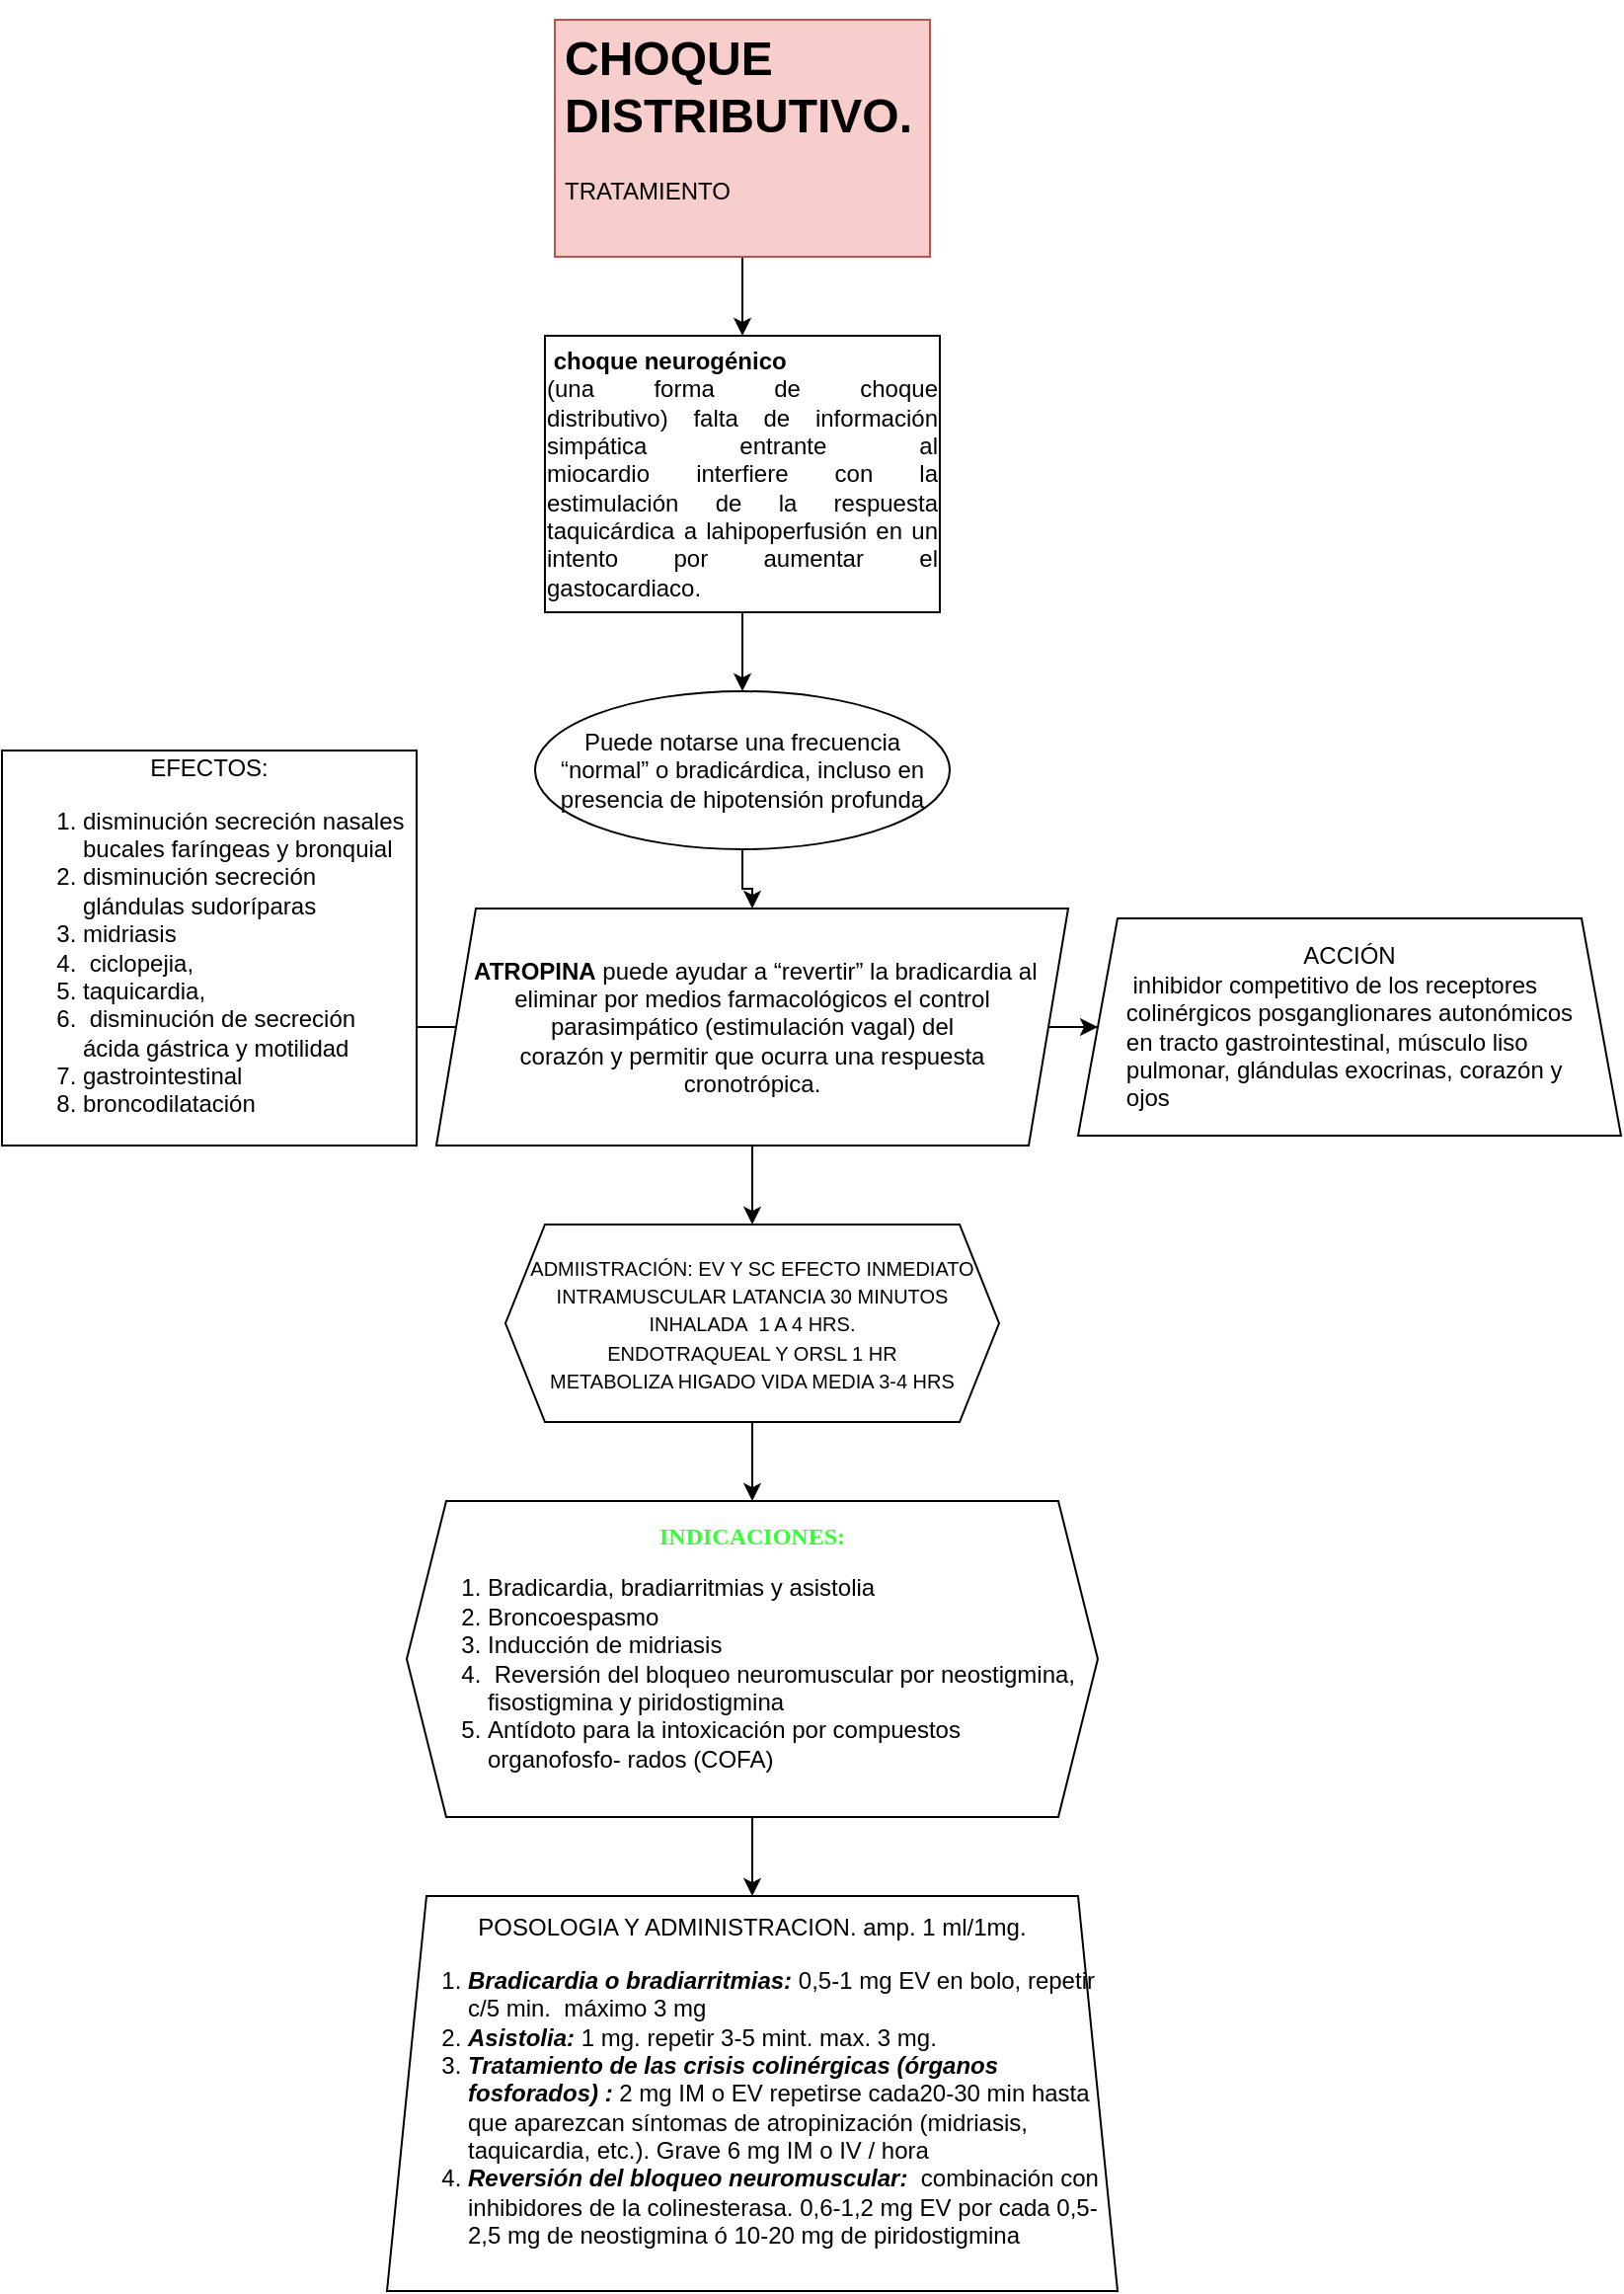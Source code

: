<mxfile version="14.9.3" type="github"><diagram id="zSH6PqrhkxZ59juPt8eV" name="Page-1"><mxGraphModel dx="1695" dy="537" grid="1" gridSize="10" guides="1" tooltips="1" connect="1" arrows="1" fold="1" page="1" pageScale="1" pageWidth="827" pageHeight="1169" math="0" shadow="0"><root><mxCell id="0"/><mxCell id="1" parent="0"/><mxCell id="kWgAWrhs7YiOHanZE00N-3" value="" style="edgeStyle=orthogonalEdgeStyle;rounded=0;orthogonalLoop=1;jettySize=auto;html=1;" parent="1" source="kWgAWrhs7YiOHanZE00N-1" target="kWgAWrhs7YiOHanZE00N-2" edge="1"><mxGeometry relative="1" as="geometry"/></mxCell><mxCell id="kWgAWrhs7YiOHanZE00N-1" value="&lt;h1&gt;CHOQUE DISTRIBUTIVO.&lt;/h1&gt;&lt;p&gt;TRATAMIENTO&lt;/p&gt;" style="text;html=1;strokeColor=#b85450;fillColor=#f8cecc;spacing=5;spacingTop=-20;whiteSpace=wrap;overflow=hidden;rounded=0;" parent="1" vertex="1"><mxGeometry x="-540" y="10" width="190" height="120" as="geometry"/></mxCell><mxCell id="kWgAWrhs7YiOHanZE00N-7" value="" style="edgeStyle=orthogonalEdgeStyle;rounded=0;orthogonalLoop=1;jettySize=auto;html=1;" parent="1" source="kWgAWrhs7YiOHanZE00N-2" target="kWgAWrhs7YiOHanZE00N-6" edge="1"><mxGeometry relative="1" as="geometry"/></mxCell><mxCell id="kWgAWrhs7YiOHanZE00N-2" value="&lt;div style=&quot;text-align: justify&quot;&gt;&lt;b&gt;&amp;nbsp;choque neurogénico&lt;/b&gt;&lt;span&gt;&amp;nbsp;&lt;/span&gt;&lt;/div&gt;&lt;div style=&quot;text-align: justify&quot;&gt;&lt;span&gt;(una forma de choque distributivo)&lt;/span&gt;&lt;span&gt;&amp;nbsp;falta de información simpática entrante al miocardio&amp;nbsp;&lt;/span&gt;&lt;span&gt;interfi&lt;/span&gt;&lt;span&gt;ere con la estimulación de la respuesta taquicárdica a la&lt;/span&gt;&lt;span&gt;hipoperfusión en un intento por aumentar el gasto&lt;/span&gt;&lt;span&gt;cardiaco.&lt;/span&gt;&lt;/div&gt;" style="whiteSpace=wrap;html=1;" parent="1" vertex="1"><mxGeometry x="-545" y="170" width="200" height="140" as="geometry"/></mxCell><mxCell id="kWgAWrhs7YiOHanZE00N-9" value="" style="edgeStyle=orthogonalEdgeStyle;rounded=0;orthogonalLoop=1;jettySize=auto;html=1;" parent="1" source="kWgAWrhs7YiOHanZE00N-6" target="kWgAWrhs7YiOHanZE00N-8" edge="1"><mxGeometry relative="1" as="geometry"/></mxCell><mxCell id="kWgAWrhs7YiOHanZE00N-6" value="&lt;div&gt;Puede notarse una frecuencia&lt;/div&gt;&lt;div&gt;“normal” o bradicárdica, incluso en presencia de hipotensión profunda&lt;/div&gt;" style="ellipse;whiteSpace=wrap;html=1;" parent="1" vertex="1"><mxGeometry x="-550" y="350" width="210" height="80" as="geometry"/></mxCell><mxCell id="kWgAWrhs7YiOHanZE00N-11" value="" style="edgeStyle=orthogonalEdgeStyle;rounded=0;orthogonalLoop=1;jettySize=auto;html=1;" parent="1" source="kWgAWrhs7YiOHanZE00N-8" target="kWgAWrhs7YiOHanZE00N-10" edge="1"><mxGeometry relative="1" as="geometry"/></mxCell><mxCell id="kWgAWrhs7YiOHanZE00N-14" value="" style="edgeStyle=orthogonalEdgeStyle;rounded=0;orthogonalLoop=1;jettySize=auto;html=1;" parent="1" source="kWgAWrhs7YiOHanZE00N-8" target="kWgAWrhs7YiOHanZE00N-13" edge="1"><mxGeometry relative="1" as="geometry"/></mxCell><mxCell id="kWgAWrhs7YiOHanZE00N-16" value="" style="edgeStyle=orthogonalEdgeStyle;rounded=0;orthogonalLoop=1;jettySize=auto;html=1;" parent="1" source="kWgAWrhs7YiOHanZE00N-8" target="kWgAWrhs7YiOHanZE00N-15" edge="1"><mxGeometry relative="1" as="geometry"/></mxCell><mxCell id="kWgAWrhs7YiOHanZE00N-8" value="&lt;div&gt;&amp;nbsp;&lt;b&gt;ATROPINA&amp;nbsp;&lt;/b&gt;puede ayudar a “revertir” la&amp;nbsp;&lt;span&gt;bradicardia al eliminar por medios farmacológicos el control parasimpático (estimulación&amp;nbsp;&lt;/span&gt;&lt;span&gt;vagal) del&lt;/span&gt;&lt;/div&gt;&lt;div&gt;corazón y permitir que&amp;nbsp;&lt;span&gt;ocurra una respuesta&lt;/span&gt;&lt;/div&gt;&lt;div&gt;cronotrópica.&lt;/div&gt;" style="shape=parallelogram;perimeter=parallelogramPerimeter;whiteSpace=wrap;html=1;fixedSize=1;" parent="1" vertex="1"><mxGeometry x="-600" y="460" width="320" height="120" as="geometry"/></mxCell><mxCell id="kWgAWrhs7YiOHanZE00N-10" value="&lt;div&gt;ACCIÓN&lt;/div&gt;&lt;div style=&quot;text-align: justify&quot;&gt;&amp;nbsp;inhibidor competitivo de los receptores&lt;/div&gt;&lt;div style=&quot;text-align: justify&quot;&gt;colinérgicos posganglionares autonómicos&lt;/div&gt;&lt;div style=&quot;text-align: justify&quot;&gt;en tracto&amp;nbsp;&lt;span&gt;gastrointestinal, músculo liso&lt;/span&gt;&lt;/div&gt;&lt;div style=&quot;text-align: justify&quot;&gt;pulmonar, glándulas exocrinas,&amp;nbsp;&lt;span&gt;corazón y&lt;/span&gt;&lt;/div&gt;&lt;div style=&quot;text-align: justify&quot;&gt;ojos&lt;/div&gt;" style="shape=trapezoid;perimeter=trapezoidPerimeter;whiteSpace=wrap;html=1;fixedSize=1;align=center;" parent="1" vertex="1"><mxGeometry x="-275" y="465" width="275" height="110" as="geometry"/></mxCell><mxCell id="kWgAWrhs7YiOHanZE00N-13" value="EFECTOS:&lt;br&gt;&lt;ol&gt;&lt;li style=&quot;text-align: left&quot;&gt;disminución secreción nasales bucales faríngeas y bronquial&lt;br&gt;&lt;/li&gt;&lt;li style=&quot;text-align: left&quot;&gt;disminución secreción glándulas sudoríparas&lt;/li&gt;&lt;li style=&quot;text-align: left&quot;&gt;&lt;span&gt;midriasis&lt;/span&gt;&lt;/li&gt;&lt;li style=&quot;text-align: left&quot;&gt;&lt;span&gt;&amp;nbsp;ciclopejia,&amp;nbsp;&lt;/span&gt;&lt;/li&gt;&lt;li style=&quot;text-align: left&quot;&gt;&lt;span&gt;taquicardia,&lt;/span&gt;&lt;/li&gt;&lt;li style=&quot;text-align: left&quot;&gt;&lt;span&gt;&amp;nbsp;disminución de secreción ácida gástrica y motilidad&lt;/span&gt;&lt;br&gt;&lt;/li&gt;&lt;li style=&quot;text-align: left&quot;&gt;gastrointestinal&lt;/li&gt;&lt;li style=&quot;text-align: left&quot;&gt;broncodilatación&lt;/li&gt;&lt;/ol&gt;" style="whiteSpace=wrap;html=1;" parent="1" vertex="1"><mxGeometry x="-820" y="380" width="210" height="200" as="geometry"/></mxCell><mxCell id="kWgAWrhs7YiOHanZE00N-18" value="" style="edgeStyle=orthogonalEdgeStyle;rounded=0;orthogonalLoop=1;jettySize=auto;html=1;" parent="1" source="kWgAWrhs7YiOHanZE00N-15" target="kWgAWrhs7YiOHanZE00N-17" edge="1"><mxGeometry relative="1" as="geometry"/></mxCell><mxCell id="kWgAWrhs7YiOHanZE00N-15" value="&lt;font style=&quot;font-size: 10px&quot;&gt;ADMIISTRACIÓN: EV Y SC EFECTO INMEDIATO&lt;br&gt;INTRAMUSCULAR LATANCIA 30 MINUTOS&lt;br&gt;INHALADA&amp;nbsp; 1 A 4 HRS.&lt;br&gt;ENDOTRAQUEAL Y ORSL 1 HR&lt;br&gt;METABOLIZA HIGADO VIDA MEDIA 3-4 HRS&lt;br&gt;&lt;/font&gt;" style="shape=hexagon;perimeter=hexagonPerimeter2;whiteSpace=wrap;html=1;fixedSize=1;align=center;" parent="1" vertex="1"><mxGeometry x="-565" y="620" width="250" height="100" as="geometry"/></mxCell><mxCell id="kWgAWrhs7YiOHanZE00N-20" value="" style="edgeStyle=orthogonalEdgeStyle;rounded=0;orthogonalLoop=1;jettySize=auto;html=1;" parent="1" source="kWgAWrhs7YiOHanZE00N-17" target="kWgAWrhs7YiOHanZE00N-19" edge="1"><mxGeometry relative="1" as="geometry"/></mxCell><mxCell id="kWgAWrhs7YiOHanZE00N-17" value="&lt;b&gt;&lt;font face=&quot;Comic Sans MS&quot; color=&quot;#33ff33&quot;&gt;INDICACIONES:&lt;/font&gt;&lt;/b&gt;&lt;br&gt;&lt;div&gt;&lt;ol&gt;&lt;li style=&quot;text-align: left&quot;&gt;Bradicardia, bradiarritmias y asistolia&lt;/li&gt;&lt;li style=&quot;text-align: left&quot;&gt;Broncoespasmo&lt;/li&gt;&lt;li style=&quot;text-align: left&quot;&gt;Inducción de midriasis&lt;/li&gt;&lt;li style=&quot;text-align: left&quot;&gt;&amp;nbsp;Reversión del bloqueo neuromuscular por neostigmina, fisostigmina y piridostigmina&lt;/li&gt;&lt;li style=&quot;text-align: left&quot;&gt;Antídoto para la intoxicación por compuestos organofosfo- rados (COFA)&lt;/li&gt;&lt;/ol&gt;&lt;/div&gt;" style="shape=hexagon;perimeter=hexagonPerimeter2;whiteSpace=wrap;html=1;fixedSize=1;align=center;" parent="1" vertex="1"><mxGeometry x="-615" y="760" width="350" height="160" as="geometry"/></mxCell><mxCell id="kWgAWrhs7YiOHanZE00N-19" value="POSOLOGIA Y ADMINISTRACION. amp. 1 ml/1mg.&lt;br&gt;&lt;div&gt;&lt;ol&gt;&lt;li style=&quot;text-align: left&quot;&gt;&lt;i&gt;&lt;b&gt;Bradicardia o bradiarritmias:&lt;/b&gt;&lt;/i&gt;&amp;nbsp;0,5-1 mg EV en bolo, repetir c/5 min.&amp;nbsp; máximo 3 mg&lt;/li&gt;&lt;li style=&quot;text-align: left&quot;&gt;&lt;i&gt;&lt;b&gt;Asistolia:&lt;/b&gt;&lt;/i&gt; 1 mg. repetir 3-5 mint. max. 3 mg.&lt;br&gt;&lt;/li&gt;&lt;li style=&quot;text-align: left&quot;&gt;&lt;b&gt;&lt;i&gt;Tratamiento de las crisis colinérgicas (órganos fosforados) :&amp;nbsp;&lt;/i&gt;&lt;/b&gt;&lt;span&gt;2 mg IM o EV repetirse cada&lt;/span&gt;20-30 min hasta que aparezcan síntomas de atropinización (midriasis, taquicardia, etc.). Grave 6 mg IM o IV / hora&lt;/li&gt;&lt;li style=&quot;text-align: left&quot;&gt;&lt;b style=&quot;font-style: italic&quot;&gt;Reversión del bloqueo neuromuscular:&amp;nbsp;&amp;nbsp;&lt;/b&gt;combinación con inhibidores de la colinesterasa. 0,6-1,2 mg EV por cada 0,5-2,5 mg de neostigmina ó 10-20 mg de piridostigmina&lt;/li&gt;&lt;/ol&gt;&lt;/div&gt;" style="shape=trapezoid;perimeter=trapezoidPerimeter;whiteSpace=wrap;html=1;fixedSize=1;" parent="1" vertex="1"><mxGeometry x="-625" y="960" width="370" height="200" as="geometry"/></mxCell></root></mxGraphModel></diagram></mxfile>